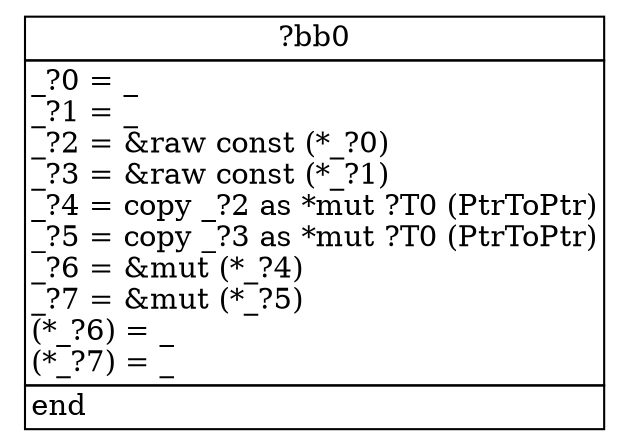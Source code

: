 digraph ControlFlowGraph {
    bb0 [shape="none", label=<<table border="0" cellborder="1" cellspacing="0"><tr><td  align="center" colspan="1">?bb0</td></tr><tr><td align="left" balign="left">_?0 = _<br/>_?1 = _<br/>_?2 = &amp;raw const (*_?0)<br/>_?3 = &amp;raw const (*_?1)<br/>_?4 = copy _?2 as *mut ?T0 (PtrToPtr)<br/>_?5 = copy _?3 as *mut ?T0 (PtrToPtr)<br/>_?6 = &amp;mut (*_?4)<br/>_?7 = &amp;mut (*_?5)<br/>(*_?6) = _<br/>(*_?7) = _<br/></td></tr><tr><td align="left">end</td></tr></table>>];
}
